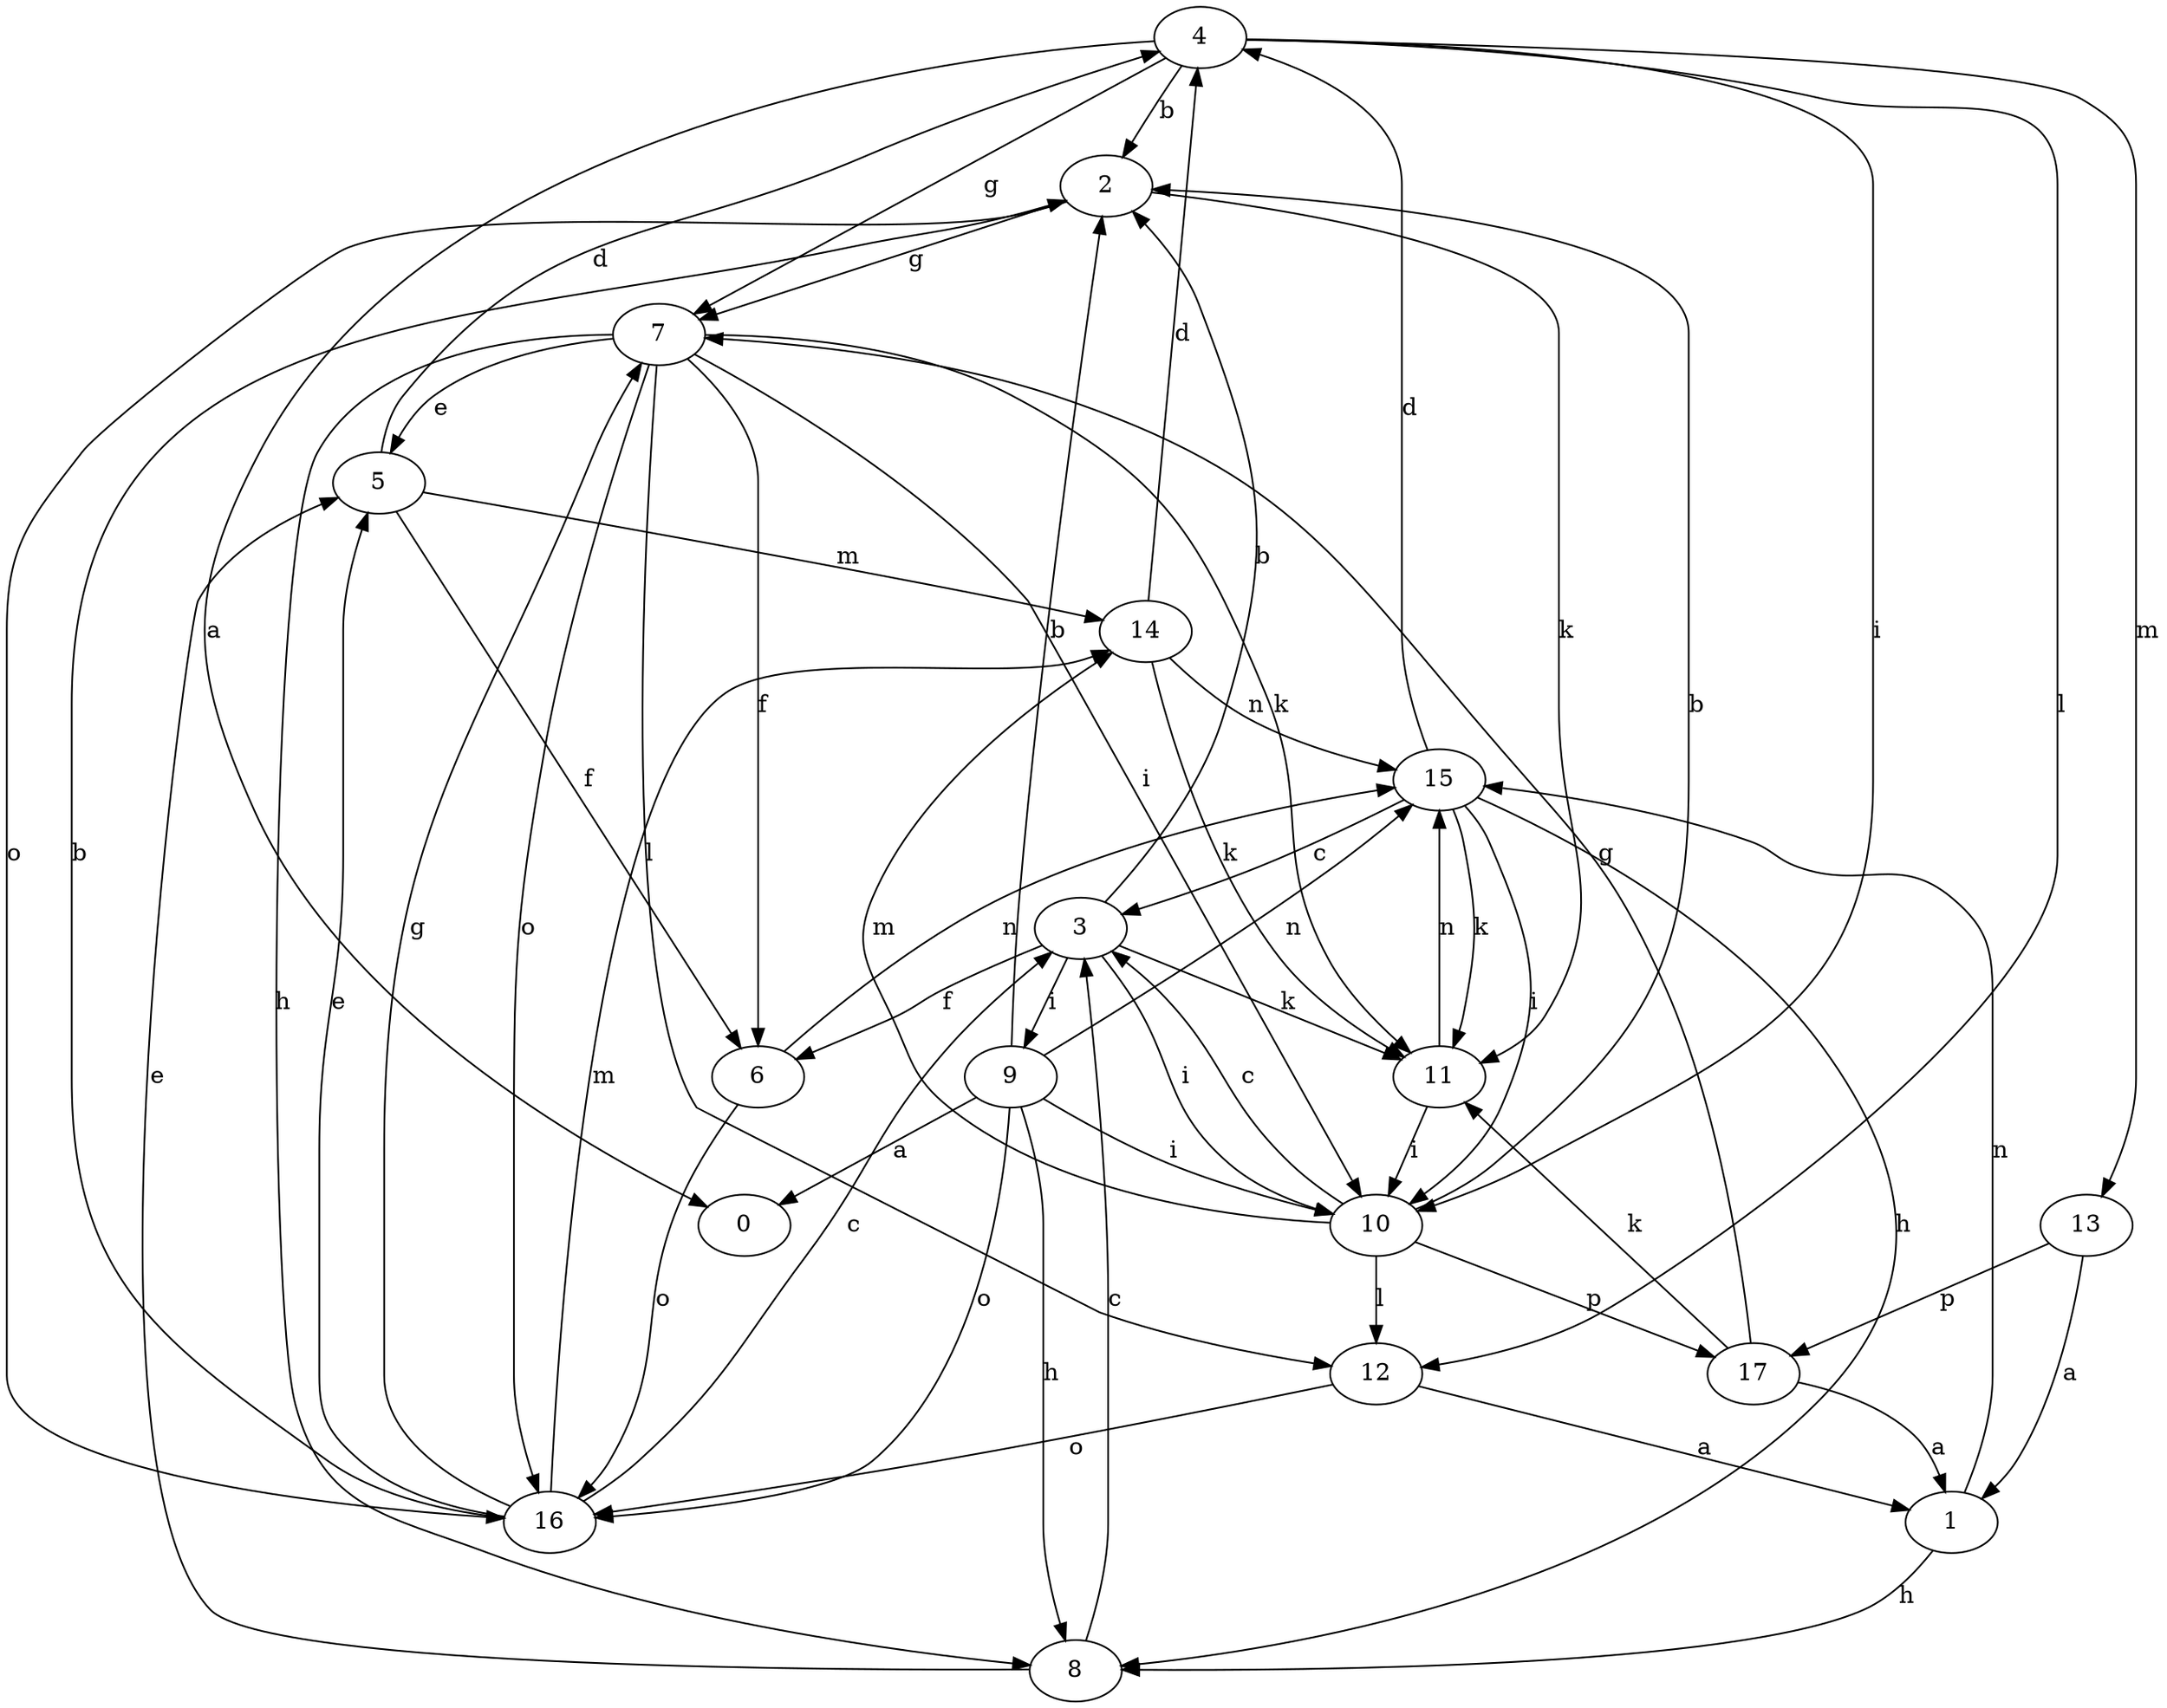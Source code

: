 strict digraph  {
0;
1;
2;
3;
4;
5;
6;
7;
8;
9;
10;
11;
12;
13;
14;
15;
16;
17;
1 -> 8  [label=h];
1 -> 15  [label=n];
2 -> 7  [label=g];
2 -> 11  [label=k];
2 -> 16  [label=o];
3 -> 2  [label=b];
3 -> 6  [label=f];
3 -> 9  [label=i];
3 -> 10  [label=i];
3 -> 11  [label=k];
4 -> 0  [label=a];
4 -> 2  [label=b];
4 -> 7  [label=g];
4 -> 10  [label=i];
4 -> 12  [label=l];
4 -> 13  [label=m];
5 -> 4  [label=d];
5 -> 6  [label=f];
5 -> 14  [label=m];
6 -> 15  [label=n];
6 -> 16  [label=o];
7 -> 5  [label=e];
7 -> 6  [label=f];
7 -> 8  [label=h];
7 -> 10  [label=i];
7 -> 11  [label=k];
7 -> 12  [label=l];
7 -> 16  [label=o];
8 -> 3  [label=c];
8 -> 5  [label=e];
9 -> 0  [label=a];
9 -> 2  [label=b];
9 -> 8  [label=h];
9 -> 10  [label=i];
9 -> 15  [label=n];
9 -> 16  [label=o];
10 -> 2  [label=b];
10 -> 3  [label=c];
10 -> 12  [label=l];
10 -> 14  [label=m];
10 -> 17  [label=p];
11 -> 10  [label=i];
11 -> 15  [label=n];
12 -> 1  [label=a];
12 -> 16  [label=o];
13 -> 1  [label=a];
13 -> 17  [label=p];
14 -> 4  [label=d];
14 -> 11  [label=k];
14 -> 15  [label=n];
15 -> 3  [label=c];
15 -> 4  [label=d];
15 -> 8  [label=h];
15 -> 10  [label=i];
15 -> 11  [label=k];
16 -> 2  [label=b];
16 -> 3  [label=c];
16 -> 5  [label=e];
16 -> 7  [label=g];
16 -> 14  [label=m];
17 -> 1  [label=a];
17 -> 7  [label=g];
17 -> 11  [label=k];
}
